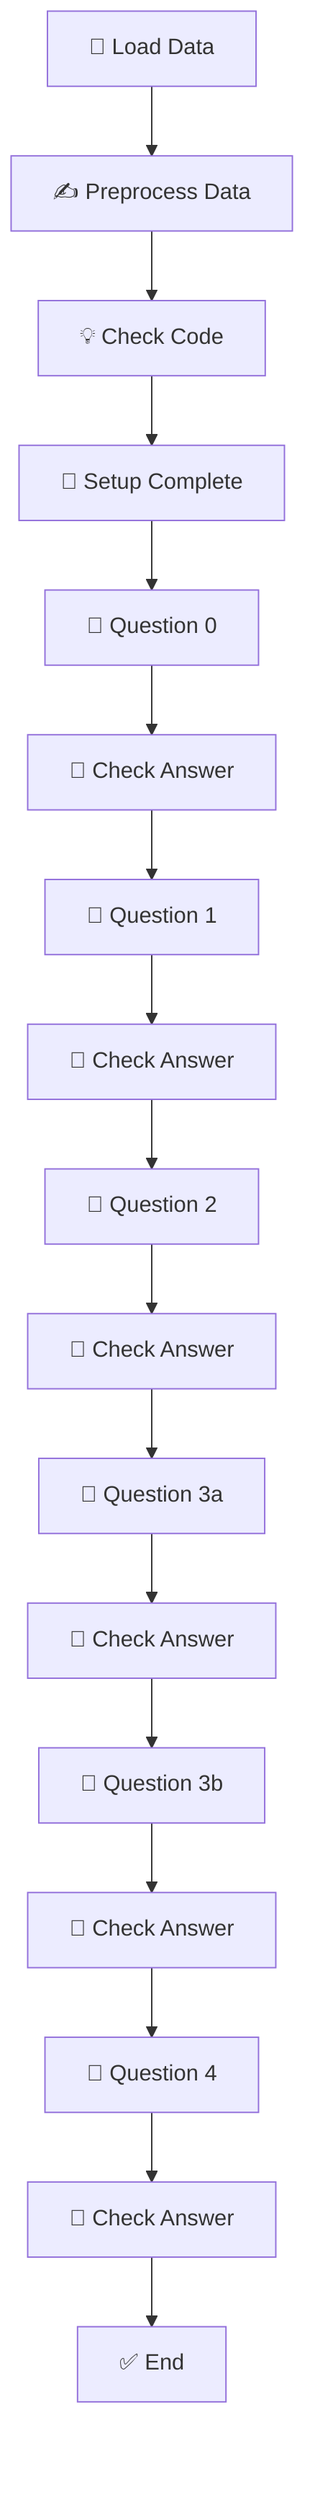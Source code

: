 flowchart TD
    A["📂 Load Data"] --> B["✍️ Preprocess Data"]
    B --> C["💡 Check Code"]
    C --> D["🎉 Setup Complete"]
    D --> E["📝 Question 0"]
    E --> F["🔄 Check Answer"]
    F --> G["📝 Question 1"]
    G --> H["🔄 Check Answer"]
    H --> I["📝 Question 2"]
    I --> J["🔄 Check Answer"]
    J --> K["📝 Question 3a"]
    K --> L["🔄 Check Answer"]
    L --> M["📝 Question 3b"]
    M --> N["🔄 Check Answer"]
    N --> O["📝 Question 4"]
    O --> P["🔄 Check Answer"]
    P --> Q["✅ End"]